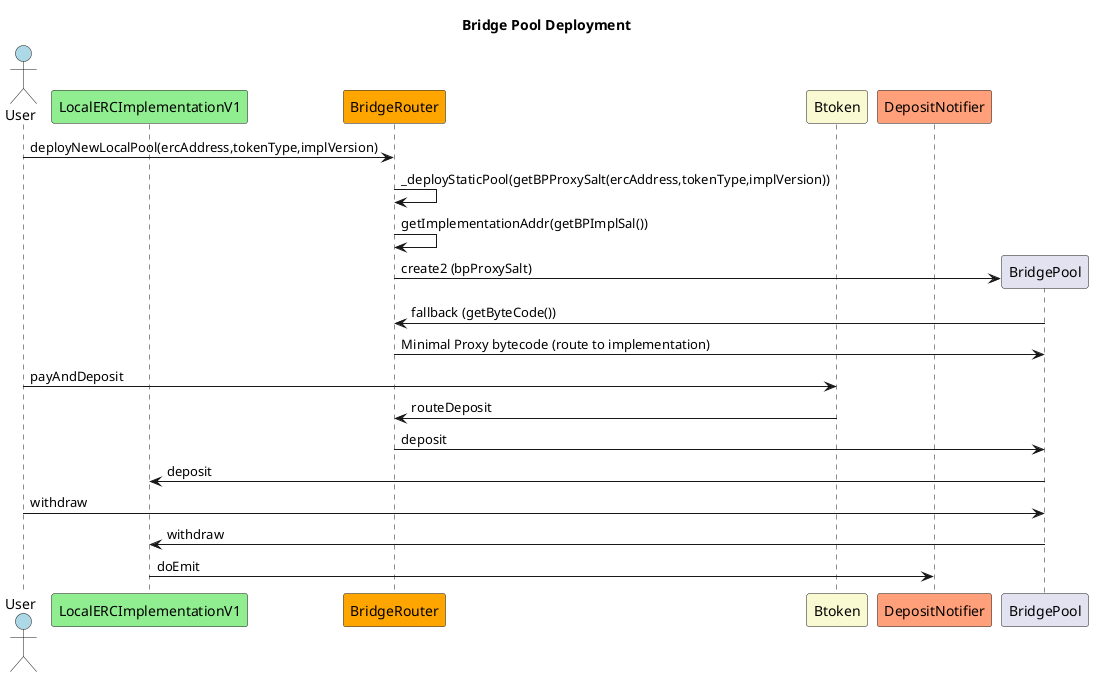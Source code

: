 @startuml
title Bridge Pool Deployment
Actor User #LightBlue
Participant LocalERCImplementationV1 #LightGreen
Participant BridgeRouter #Orange
Participant Btoken #LightGoldenRodYellow
Participant DepositNotifier #LightSalmon
User -> BridgeRouter : deployNewLocalPool(ercAddress,tokenType,implVersion)
BridgeRouter -> BridgeRouter : _deployStaticPool(getBPProxySalt(ercAddress,tokenType,implVersion))
BridgeRouter -> BridgeRouter : getImplementationAddr(getBPImplSal())
BridgeRouter -> BridgePool ** : create2 (bpProxySalt)
BridgePool -> BridgeRouter : fallback (getByteCode())
BridgeRouter -> BridgePool : Minimal Proxy bytecode (route to implementation)
User -> Btoken : payAndDeposit
Btoken -> BridgeRouter : routeDeposit
BridgeRouter -> BridgePool : deposit
BridgePool -> LocalERCImplementationV1 : deposit
User -> BridgePool : withdraw
BridgePool -> LocalERCImplementationV1 : withdraw
LocalERCImplementationV1 -> DepositNotifier : doEmit
@enduml